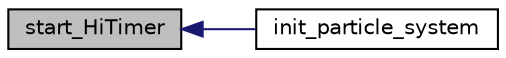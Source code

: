 digraph G
{
  edge [fontname="Helvetica",fontsize="10",labelfontname="Helvetica",labelfontsize="10"];
  node [fontname="Helvetica",fontsize="10",shape=record];
  rankdir=LR;
  Node1 [label="start_HiTimer",height=0.2,width=0.4,color="black", fillcolor="grey75", style="filled" fontcolor="black"];
  Node1 -> Node2 [dir=back,color="midnightblue",fontsize="10",style="solid",fontname="Helvetica"];
  Node2 [label="init_particle_system",height=0.2,width=0.4,color="black", fillcolor="white", style="filled",URL="$n__particles_8c.html#a97505805dadb5031e6f7f61cc6e91186",tooltip="Initialize a particle system."];
}
